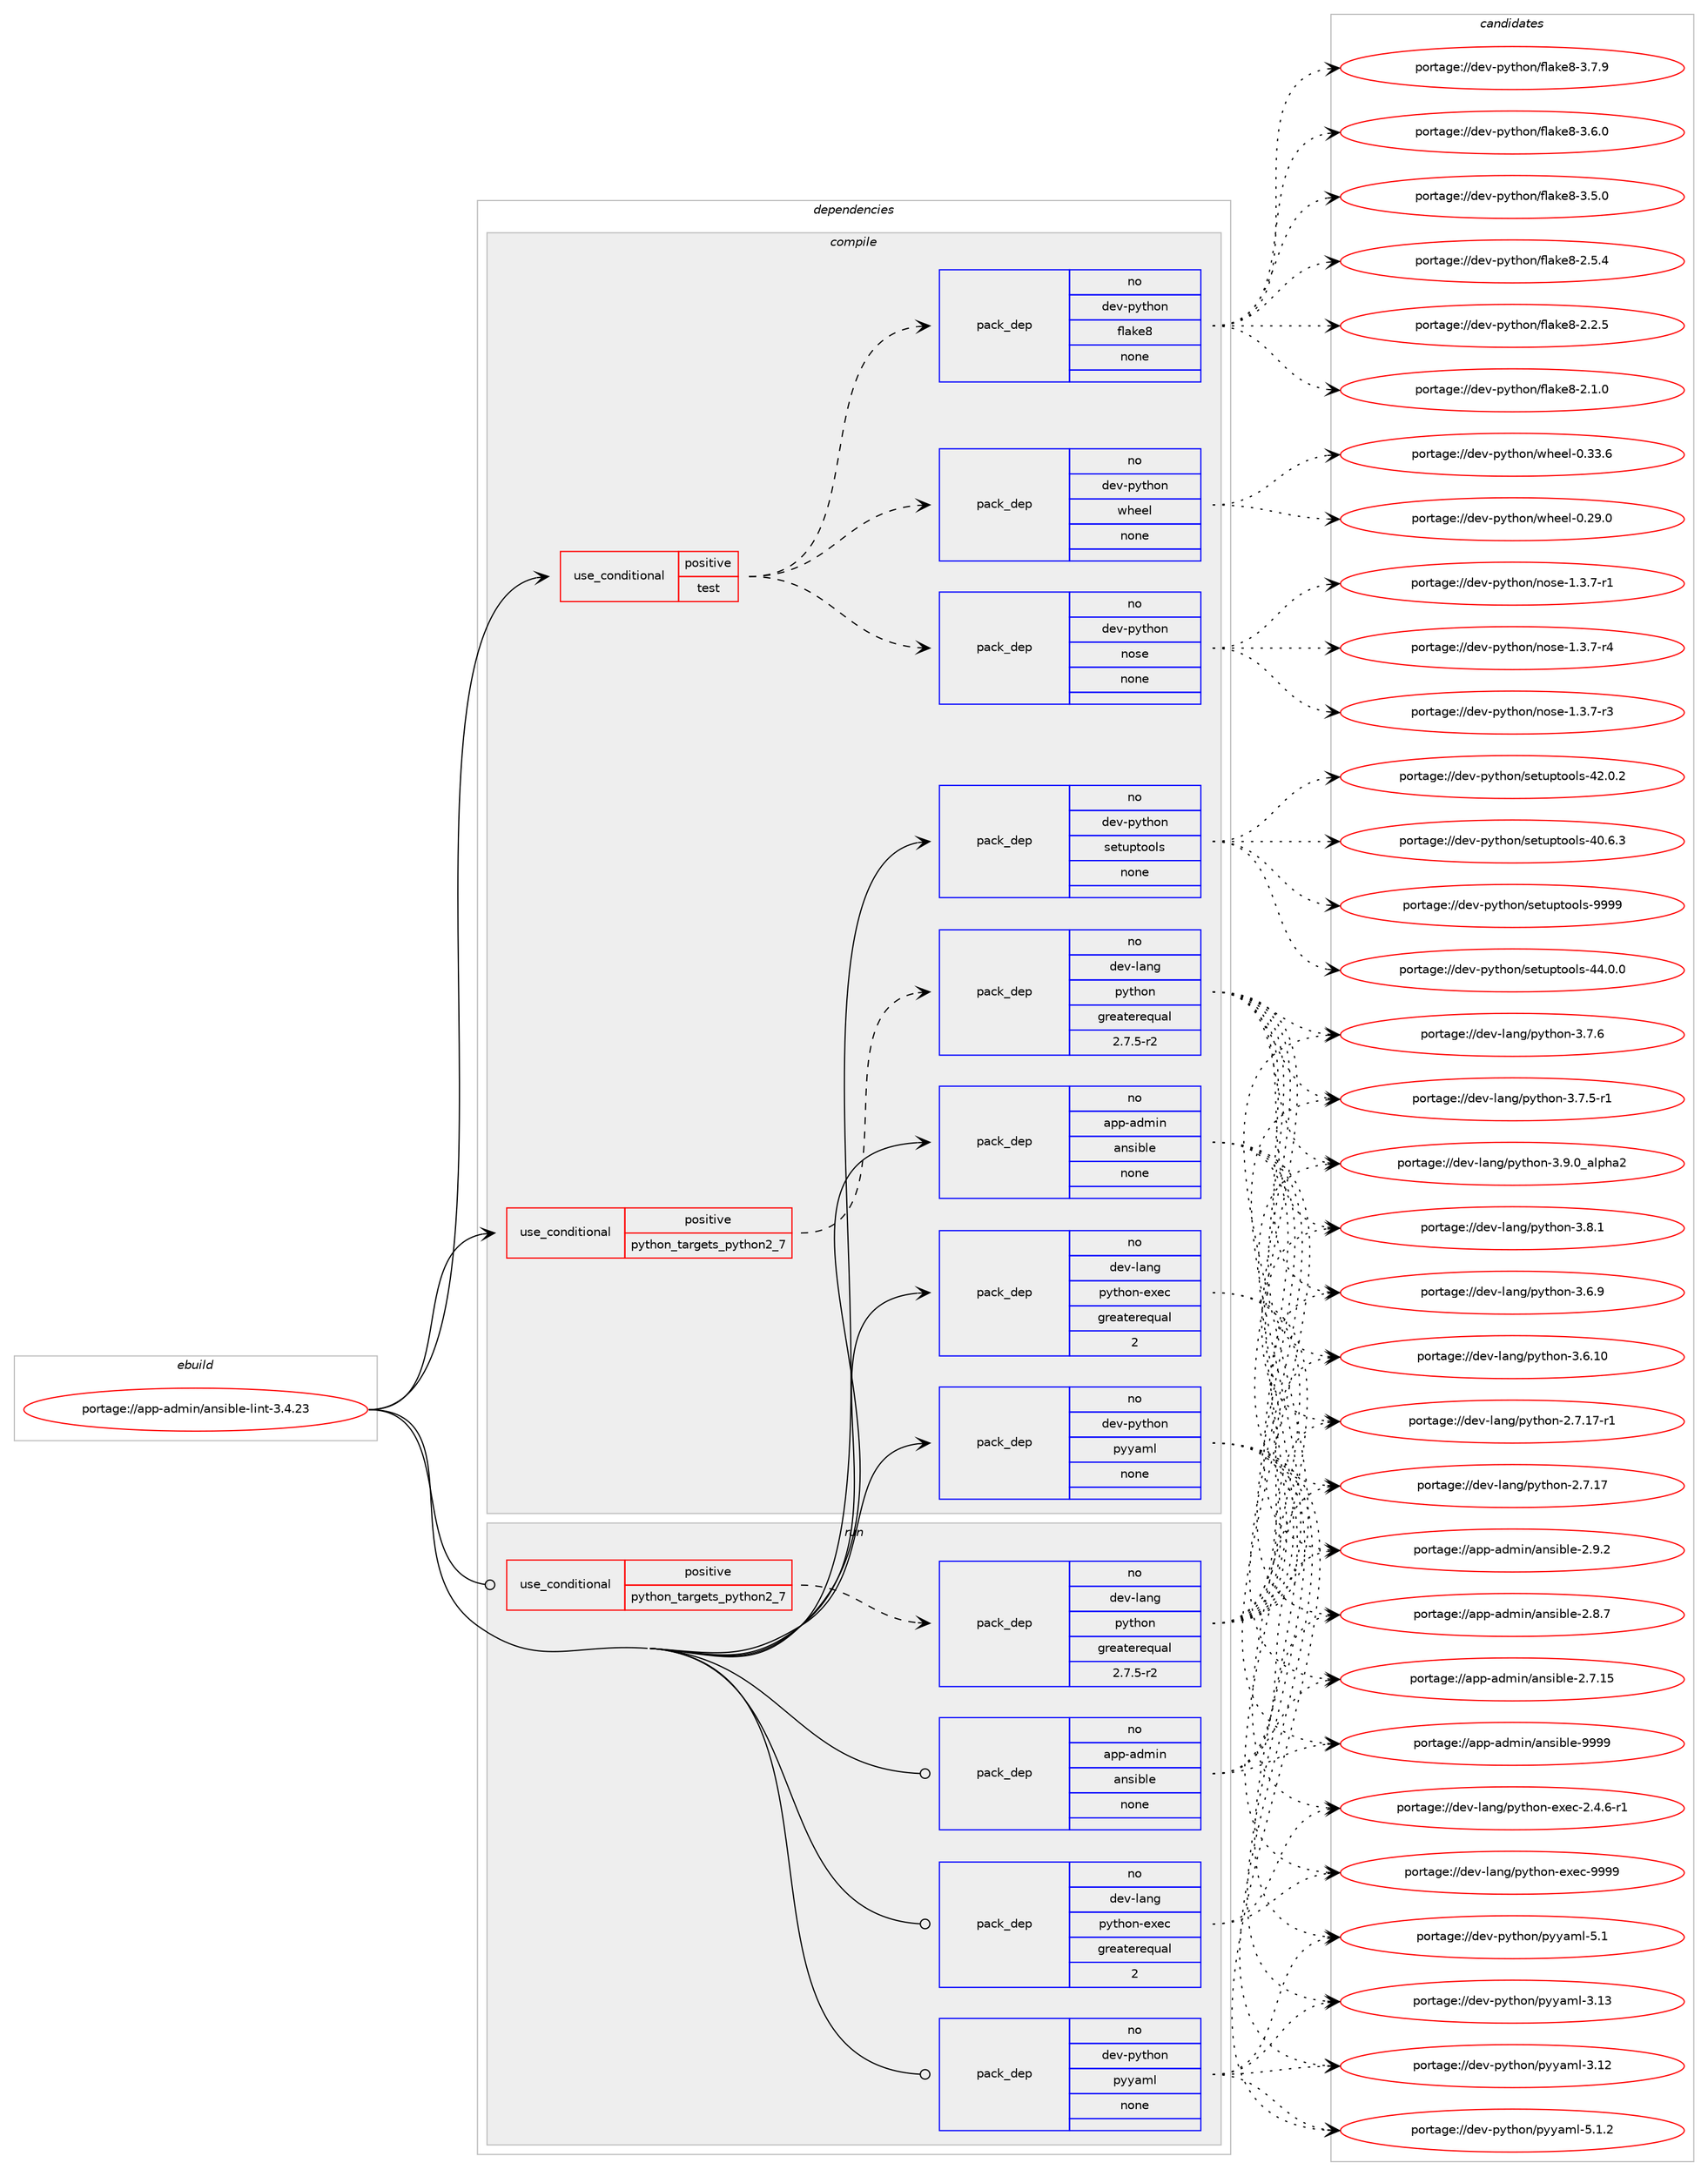 digraph prolog {

# *************
# Graph options
# *************

newrank=true;
concentrate=true;
compound=true;
graph [rankdir=LR,fontname=Helvetica,fontsize=10,ranksep=1.5];#, ranksep=2.5, nodesep=0.2];
edge  [arrowhead=vee];
node  [fontname=Helvetica,fontsize=10];

# **********
# The ebuild
# **********

subgraph cluster_leftcol {
color=gray;
label=<<i>ebuild</i>>;
id [label="portage://app-admin/ansible-lint-3.4.23", color=red, width=4, href="../app-admin/ansible-lint-3.4.23.svg"];
}

# ****************
# The dependencies
# ****************

subgraph cluster_midcol {
color=gray;
label=<<i>dependencies</i>>;
subgraph cluster_compile {
fillcolor="#eeeeee";
style=filled;
label=<<i>compile</i>>;
subgraph cond155681 {
dependency658231 [label=<<TABLE BORDER="0" CELLBORDER="1" CELLSPACING="0" CELLPADDING="4"><TR><TD ROWSPAN="3" CELLPADDING="10">use_conditional</TD></TR><TR><TD>positive</TD></TR><TR><TD>python_targets_python2_7</TD></TR></TABLE>>, shape=none, color=red];
subgraph pack493764 {
dependency658232 [label=<<TABLE BORDER="0" CELLBORDER="1" CELLSPACING="0" CELLPADDING="4" WIDTH="220"><TR><TD ROWSPAN="6" CELLPADDING="30">pack_dep</TD></TR><TR><TD WIDTH="110">no</TD></TR><TR><TD>dev-lang</TD></TR><TR><TD>python</TD></TR><TR><TD>greaterequal</TD></TR><TR><TD>2.7.5-r2</TD></TR></TABLE>>, shape=none, color=blue];
}
dependency658231:e -> dependency658232:w [weight=20,style="dashed",arrowhead="vee"];
}
id:e -> dependency658231:w [weight=20,style="solid",arrowhead="vee"];
subgraph cond155682 {
dependency658233 [label=<<TABLE BORDER="0" CELLBORDER="1" CELLSPACING="0" CELLPADDING="4"><TR><TD ROWSPAN="3" CELLPADDING="10">use_conditional</TD></TR><TR><TD>positive</TD></TR><TR><TD>test</TD></TR></TABLE>>, shape=none, color=red];
subgraph pack493765 {
dependency658234 [label=<<TABLE BORDER="0" CELLBORDER="1" CELLSPACING="0" CELLPADDING="4" WIDTH="220"><TR><TD ROWSPAN="6" CELLPADDING="30">pack_dep</TD></TR><TR><TD WIDTH="110">no</TD></TR><TR><TD>dev-python</TD></TR><TR><TD>flake8</TD></TR><TR><TD>none</TD></TR><TR><TD></TD></TR></TABLE>>, shape=none, color=blue];
}
dependency658233:e -> dependency658234:w [weight=20,style="dashed",arrowhead="vee"];
subgraph pack493766 {
dependency658235 [label=<<TABLE BORDER="0" CELLBORDER="1" CELLSPACING="0" CELLPADDING="4" WIDTH="220"><TR><TD ROWSPAN="6" CELLPADDING="30">pack_dep</TD></TR><TR><TD WIDTH="110">no</TD></TR><TR><TD>dev-python</TD></TR><TR><TD>nose</TD></TR><TR><TD>none</TD></TR><TR><TD></TD></TR></TABLE>>, shape=none, color=blue];
}
dependency658233:e -> dependency658235:w [weight=20,style="dashed",arrowhead="vee"];
subgraph pack493767 {
dependency658236 [label=<<TABLE BORDER="0" CELLBORDER="1" CELLSPACING="0" CELLPADDING="4" WIDTH="220"><TR><TD ROWSPAN="6" CELLPADDING="30">pack_dep</TD></TR><TR><TD WIDTH="110">no</TD></TR><TR><TD>dev-python</TD></TR><TR><TD>wheel</TD></TR><TR><TD>none</TD></TR><TR><TD></TD></TR></TABLE>>, shape=none, color=blue];
}
dependency658233:e -> dependency658236:w [weight=20,style="dashed",arrowhead="vee"];
}
id:e -> dependency658233:w [weight=20,style="solid",arrowhead="vee"];
subgraph pack493768 {
dependency658237 [label=<<TABLE BORDER="0" CELLBORDER="1" CELLSPACING="0" CELLPADDING="4" WIDTH="220"><TR><TD ROWSPAN="6" CELLPADDING="30">pack_dep</TD></TR><TR><TD WIDTH="110">no</TD></TR><TR><TD>app-admin</TD></TR><TR><TD>ansible</TD></TR><TR><TD>none</TD></TR><TR><TD></TD></TR></TABLE>>, shape=none, color=blue];
}
id:e -> dependency658237:w [weight=20,style="solid",arrowhead="vee"];
subgraph pack493769 {
dependency658238 [label=<<TABLE BORDER="0" CELLBORDER="1" CELLSPACING="0" CELLPADDING="4" WIDTH="220"><TR><TD ROWSPAN="6" CELLPADDING="30">pack_dep</TD></TR><TR><TD WIDTH="110">no</TD></TR><TR><TD>dev-lang</TD></TR><TR><TD>python-exec</TD></TR><TR><TD>greaterequal</TD></TR><TR><TD>2</TD></TR></TABLE>>, shape=none, color=blue];
}
id:e -> dependency658238:w [weight=20,style="solid",arrowhead="vee"];
subgraph pack493770 {
dependency658239 [label=<<TABLE BORDER="0" CELLBORDER="1" CELLSPACING="0" CELLPADDING="4" WIDTH="220"><TR><TD ROWSPAN="6" CELLPADDING="30">pack_dep</TD></TR><TR><TD WIDTH="110">no</TD></TR><TR><TD>dev-python</TD></TR><TR><TD>pyyaml</TD></TR><TR><TD>none</TD></TR><TR><TD></TD></TR></TABLE>>, shape=none, color=blue];
}
id:e -> dependency658239:w [weight=20,style="solid",arrowhead="vee"];
subgraph pack493771 {
dependency658240 [label=<<TABLE BORDER="0" CELLBORDER="1" CELLSPACING="0" CELLPADDING="4" WIDTH="220"><TR><TD ROWSPAN="6" CELLPADDING="30">pack_dep</TD></TR><TR><TD WIDTH="110">no</TD></TR><TR><TD>dev-python</TD></TR><TR><TD>setuptools</TD></TR><TR><TD>none</TD></TR><TR><TD></TD></TR></TABLE>>, shape=none, color=blue];
}
id:e -> dependency658240:w [weight=20,style="solid",arrowhead="vee"];
}
subgraph cluster_compileandrun {
fillcolor="#eeeeee";
style=filled;
label=<<i>compile and run</i>>;
}
subgraph cluster_run {
fillcolor="#eeeeee";
style=filled;
label=<<i>run</i>>;
subgraph cond155683 {
dependency658241 [label=<<TABLE BORDER="0" CELLBORDER="1" CELLSPACING="0" CELLPADDING="4"><TR><TD ROWSPAN="3" CELLPADDING="10">use_conditional</TD></TR><TR><TD>positive</TD></TR><TR><TD>python_targets_python2_7</TD></TR></TABLE>>, shape=none, color=red];
subgraph pack493772 {
dependency658242 [label=<<TABLE BORDER="0" CELLBORDER="1" CELLSPACING="0" CELLPADDING="4" WIDTH="220"><TR><TD ROWSPAN="6" CELLPADDING="30">pack_dep</TD></TR><TR><TD WIDTH="110">no</TD></TR><TR><TD>dev-lang</TD></TR><TR><TD>python</TD></TR><TR><TD>greaterequal</TD></TR><TR><TD>2.7.5-r2</TD></TR></TABLE>>, shape=none, color=blue];
}
dependency658241:e -> dependency658242:w [weight=20,style="dashed",arrowhead="vee"];
}
id:e -> dependency658241:w [weight=20,style="solid",arrowhead="odot"];
subgraph pack493773 {
dependency658243 [label=<<TABLE BORDER="0" CELLBORDER="1" CELLSPACING="0" CELLPADDING="4" WIDTH="220"><TR><TD ROWSPAN="6" CELLPADDING="30">pack_dep</TD></TR><TR><TD WIDTH="110">no</TD></TR><TR><TD>app-admin</TD></TR><TR><TD>ansible</TD></TR><TR><TD>none</TD></TR><TR><TD></TD></TR></TABLE>>, shape=none, color=blue];
}
id:e -> dependency658243:w [weight=20,style="solid",arrowhead="odot"];
subgraph pack493774 {
dependency658244 [label=<<TABLE BORDER="0" CELLBORDER="1" CELLSPACING="0" CELLPADDING="4" WIDTH="220"><TR><TD ROWSPAN="6" CELLPADDING="30">pack_dep</TD></TR><TR><TD WIDTH="110">no</TD></TR><TR><TD>dev-lang</TD></TR><TR><TD>python-exec</TD></TR><TR><TD>greaterequal</TD></TR><TR><TD>2</TD></TR></TABLE>>, shape=none, color=blue];
}
id:e -> dependency658244:w [weight=20,style="solid",arrowhead="odot"];
subgraph pack493775 {
dependency658245 [label=<<TABLE BORDER="0" CELLBORDER="1" CELLSPACING="0" CELLPADDING="4" WIDTH="220"><TR><TD ROWSPAN="6" CELLPADDING="30">pack_dep</TD></TR><TR><TD WIDTH="110">no</TD></TR><TR><TD>dev-python</TD></TR><TR><TD>pyyaml</TD></TR><TR><TD>none</TD></TR><TR><TD></TD></TR></TABLE>>, shape=none, color=blue];
}
id:e -> dependency658245:w [weight=20,style="solid",arrowhead="odot"];
}
}

# **************
# The candidates
# **************

subgraph cluster_choices {
rank=same;
color=gray;
label=<<i>candidates</i>>;

subgraph choice493764 {
color=black;
nodesep=1;
choice10010111845108971101034711212111610411111045514657464895971081121049750 [label="portage://dev-lang/python-3.9.0_alpha2", color=red, width=4,href="../dev-lang/python-3.9.0_alpha2.svg"];
choice100101118451089711010347112121116104111110455146564649 [label="portage://dev-lang/python-3.8.1", color=red, width=4,href="../dev-lang/python-3.8.1.svg"];
choice100101118451089711010347112121116104111110455146554654 [label="portage://dev-lang/python-3.7.6", color=red, width=4,href="../dev-lang/python-3.7.6.svg"];
choice1001011184510897110103471121211161041111104551465546534511449 [label="portage://dev-lang/python-3.7.5-r1", color=red, width=4,href="../dev-lang/python-3.7.5-r1.svg"];
choice100101118451089711010347112121116104111110455146544657 [label="portage://dev-lang/python-3.6.9", color=red, width=4,href="../dev-lang/python-3.6.9.svg"];
choice10010111845108971101034711212111610411111045514654464948 [label="portage://dev-lang/python-3.6.10", color=red, width=4,href="../dev-lang/python-3.6.10.svg"];
choice100101118451089711010347112121116104111110455046554649554511449 [label="portage://dev-lang/python-2.7.17-r1", color=red, width=4,href="../dev-lang/python-2.7.17-r1.svg"];
choice10010111845108971101034711212111610411111045504655464955 [label="portage://dev-lang/python-2.7.17", color=red, width=4,href="../dev-lang/python-2.7.17.svg"];
dependency658232:e -> choice10010111845108971101034711212111610411111045514657464895971081121049750:w [style=dotted,weight="100"];
dependency658232:e -> choice100101118451089711010347112121116104111110455146564649:w [style=dotted,weight="100"];
dependency658232:e -> choice100101118451089711010347112121116104111110455146554654:w [style=dotted,weight="100"];
dependency658232:e -> choice1001011184510897110103471121211161041111104551465546534511449:w [style=dotted,weight="100"];
dependency658232:e -> choice100101118451089711010347112121116104111110455146544657:w [style=dotted,weight="100"];
dependency658232:e -> choice10010111845108971101034711212111610411111045514654464948:w [style=dotted,weight="100"];
dependency658232:e -> choice100101118451089711010347112121116104111110455046554649554511449:w [style=dotted,weight="100"];
dependency658232:e -> choice10010111845108971101034711212111610411111045504655464955:w [style=dotted,weight="100"];
}
subgraph choice493765 {
color=black;
nodesep=1;
choice10010111845112121116104111110471021089710710156455146554657 [label="portage://dev-python/flake8-3.7.9", color=red, width=4,href="../dev-python/flake8-3.7.9.svg"];
choice10010111845112121116104111110471021089710710156455146544648 [label="portage://dev-python/flake8-3.6.0", color=red, width=4,href="../dev-python/flake8-3.6.0.svg"];
choice10010111845112121116104111110471021089710710156455146534648 [label="portage://dev-python/flake8-3.5.0", color=red, width=4,href="../dev-python/flake8-3.5.0.svg"];
choice10010111845112121116104111110471021089710710156455046534652 [label="portage://dev-python/flake8-2.5.4", color=red, width=4,href="../dev-python/flake8-2.5.4.svg"];
choice10010111845112121116104111110471021089710710156455046504653 [label="portage://dev-python/flake8-2.2.5", color=red, width=4,href="../dev-python/flake8-2.2.5.svg"];
choice10010111845112121116104111110471021089710710156455046494648 [label="portage://dev-python/flake8-2.1.0", color=red, width=4,href="../dev-python/flake8-2.1.0.svg"];
dependency658234:e -> choice10010111845112121116104111110471021089710710156455146554657:w [style=dotted,weight="100"];
dependency658234:e -> choice10010111845112121116104111110471021089710710156455146544648:w [style=dotted,weight="100"];
dependency658234:e -> choice10010111845112121116104111110471021089710710156455146534648:w [style=dotted,weight="100"];
dependency658234:e -> choice10010111845112121116104111110471021089710710156455046534652:w [style=dotted,weight="100"];
dependency658234:e -> choice10010111845112121116104111110471021089710710156455046504653:w [style=dotted,weight="100"];
dependency658234:e -> choice10010111845112121116104111110471021089710710156455046494648:w [style=dotted,weight="100"];
}
subgraph choice493766 {
color=black;
nodesep=1;
choice10010111845112121116104111110471101111151014549465146554511452 [label="portage://dev-python/nose-1.3.7-r4", color=red, width=4,href="../dev-python/nose-1.3.7-r4.svg"];
choice10010111845112121116104111110471101111151014549465146554511451 [label="portage://dev-python/nose-1.3.7-r3", color=red, width=4,href="../dev-python/nose-1.3.7-r3.svg"];
choice10010111845112121116104111110471101111151014549465146554511449 [label="portage://dev-python/nose-1.3.7-r1", color=red, width=4,href="../dev-python/nose-1.3.7-r1.svg"];
dependency658235:e -> choice10010111845112121116104111110471101111151014549465146554511452:w [style=dotted,weight="100"];
dependency658235:e -> choice10010111845112121116104111110471101111151014549465146554511451:w [style=dotted,weight="100"];
dependency658235:e -> choice10010111845112121116104111110471101111151014549465146554511449:w [style=dotted,weight="100"];
}
subgraph choice493767 {
color=black;
nodesep=1;
choice100101118451121211161041111104711910410110110845484651514654 [label="portage://dev-python/wheel-0.33.6", color=red, width=4,href="../dev-python/wheel-0.33.6.svg"];
choice100101118451121211161041111104711910410110110845484650574648 [label="portage://dev-python/wheel-0.29.0", color=red, width=4,href="../dev-python/wheel-0.29.0.svg"];
dependency658236:e -> choice100101118451121211161041111104711910410110110845484651514654:w [style=dotted,weight="100"];
dependency658236:e -> choice100101118451121211161041111104711910410110110845484650574648:w [style=dotted,weight="100"];
}
subgraph choice493768 {
color=black;
nodesep=1;
choice9711211245971001091051104797110115105981081014557575757 [label="portage://app-admin/ansible-9999", color=red, width=4,href="../app-admin/ansible-9999.svg"];
choice971121124597100109105110479711011510598108101455046574650 [label="portage://app-admin/ansible-2.9.2", color=red, width=4,href="../app-admin/ansible-2.9.2.svg"];
choice971121124597100109105110479711011510598108101455046564655 [label="portage://app-admin/ansible-2.8.7", color=red, width=4,href="../app-admin/ansible-2.8.7.svg"];
choice97112112459710010910511047971101151059810810145504655464953 [label="portage://app-admin/ansible-2.7.15", color=red, width=4,href="../app-admin/ansible-2.7.15.svg"];
dependency658237:e -> choice9711211245971001091051104797110115105981081014557575757:w [style=dotted,weight="100"];
dependency658237:e -> choice971121124597100109105110479711011510598108101455046574650:w [style=dotted,weight="100"];
dependency658237:e -> choice971121124597100109105110479711011510598108101455046564655:w [style=dotted,weight="100"];
dependency658237:e -> choice97112112459710010910511047971101151059810810145504655464953:w [style=dotted,weight="100"];
}
subgraph choice493769 {
color=black;
nodesep=1;
choice10010111845108971101034711212111610411111045101120101994557575757 [label="portage://dev-lang/python-exec-9999", color=red, width=4,href="../dev-lang/python-exec-9999.svg"];
choice10010111845108971101034711212111610411111045101120101994550465246544511449 [label="portage://dev-lang/python-exec-2.4.6-r1", color=red, width=4,href="../dev-lang/python-exec-2.4.6-r1.svg"];
dependency658238:e -> choice10010111845108971101034711212111610411111045101120101994557575757:w [style=dotted,weight="100"];
dependency658238:e -> choice10010111845108971101034711212111610411111045101120101994550465246544511449:w [style=dotted,weight="100"];
}
subgraph choice493770 {
color=black;
nodesep=1;
choice100101118451121211161041111104711212112197109108455346494650 [label="portage://dev-python/pyyaml-5.1.2", color=red, width=4,href="../dev-python/pyyaml-5.1.2.svg"];
choice10010111845112121116104111110471121211219710910845534649 [label="portage://dev-python/pyyaml-5.1", color=red, width=4,href="../dev-python/pyyaml-5.1.svg"];
choice1001011184511212111610411111047112121121971091084551464951 [label="portage://dev-python/pyyaml-3.13", color=red, width=4,href="../dev-python/pyyaml-3.13.svg"];
choice1001011184511212111610411111047112121121971091084551464950 [label="portage://dev-python/pyyaml-3.12", color=red, width=4,href="../dev-python/pyyaml-3.12.svg"];
dependency658239:e -> choice100101118451121211161041111104711212112197109108455346494650:w [style=dotted,weight="100"];
dependency658239:e -> choice10010111845112121116104111110471121211219710910845534649:w [style=dotted,weight="100"];
dependency658239:e -> choice1001011184511212111610411111047112121121971091084551464951:w [style=dotted,weight="100"];
dependency658239:e -> choice1001011184511212111610411111047112121121971091084551464950:w [style=dotted,weight="100"];
}
subgraph choice493771 {
color=black;
nodesep=1;
choice10010111845112121116104111110471151011161171121161111111081154557575757 [label="portage://dev-python/setuptools-9999", color=red, width=4,href="../dev-python/setuptools-9999.svg"];
choice100101118451121211161041111104711510111611711211611111110811545525246484648 [label="portage://dev-python/setuptools-44.0.0", color=red, width=4,href="../dev-python/setuptools-44.0.0.svg"];
choice100101118451121211161041111104711510111611711211611111110811545525046484650 [label="portage://dev-python/setuptools-42.0.2", color=red, width=4,href="../dev-python/setuptools-42.0.2.svg"];
choice100101118451121211161041111104711510111611711211611111110811545524846544651 [label="portage://dev-python/setuptools-40.6.3", color=red, width=4,href="../dev-python/setuptools-40.6.3.svg"];
dependency658240:e -> choice10010111845112121116104111110471151011161171121161111111081154557575757:w [style=dotted,weight="100"];
dependency658240:e -> choice100101118451121211161041111104711510111611711211611111110811545525246484648:w [style=dotted,weight="100"];
dependency658240:e -> choice100101118451121211161041111104711510111611711211611111110811545525046484650:w [style=dotted,weight="100"];
dependency658240:e -> choice100101118451121211161041111104711510111611711211611111110811545524846544651:w [style=dotted,weight="100"];
}
subgraph choice493772 {
color=black;
nodesep=1;
choice10010111845108971101034711212111610411111045514657464895971081121049750 [label="portage://dev-lang/python-3.9.0_alpha2", color=red, width=4,href="../dev-lang/python-3.9.0_alpha2.svg"];
choice100101118451089711010347112121116104111110455146564649 [label="portage://dev-lang/python-3.8.1", color=red, width=4,href="../dev-lang/python-3.8.1.svg"];
choice100101118451089711010347112121116104111110455146554654 [label="portage://dev-lang/python-3.7.6", color=red, width=4,href="../dev-lang/python-3.7.6.svg"];
choice1001011184510897110103471121211161041111104551465546534511449 [label="portage://dev-lang/python-3.7.5-r1", color=red, width=4,href="../dev-lang/python-3.7.5-r1.svg"];
choice100101118451089711010347112121116104111110455146544657 [label="portage://dev-lang/python-3.6.9", color=red, width=4,href="../dev-lang/python-3.6.9.svg"];
choice10010111845108971101034711212111610411111045514654464948 [label="portage://dev-lang/python-3.6.10", color=red, width=4,href="../dev-lang/python-3.6.10.svg"];
choice100101118451089711010347112121116104111110455046554649554511449 [label="portage://dev-lang/python-2.7.17-r1", color=red, width=4,href="../dev-lang/python-2.7.17-r1.svg"];
choice10010111845108971101034711212111610411111045504655464955 [label="portage://dev-lang/python-2.7.17", color=red, width=4,href="../dev-lang/python-2.7.17.svg"];
dependency658242:e -> choice10010111845108971101034711212111610411111045514657464895971081121049750:w [style=dotted,weight="100"];
dependency658242:e -> choice100101118451089711010347112121116104111110455146564649:w [style=dotted,weight="100"];
dependency658242:e -> choice100101118451089711010347112121116104111110455146554654:w [style=dotted,weight="100"];
dependency658242:e -> choice1001011184510897110103471121211161041111104551465546534511449:w [style=dotted,weight="100"];
dependency658242:e -> choice100101118451089711010347112121116104111110455146544657:w [style=dotted,weight="100"];
dependency658242:e -> choice10010111845108971101034711212111610411111045514654464948:w [style=dotted,weight="100"];
dependency658242:e -> choice100101118451089711010347112121116104111110455046554649554511449:w [style=dotted,weight="100"];
dependency658242:e -> choice10010111845108971101034711212111610411111045504655464955:w [style=dotted,weight="100"];
}
subgraph choice493773 {
color=black;
nodesep=1;
choice9711211245971001091051104797110115105981081014557575757 [label="portage://app-admin/ansible-9999", color=red, width=4,href="../app-admin/ansible-9999.svg"];
choice971121124597100109105110479711011510598108101455046574650 [label="portage://app-admin/ansible-2.9.2", color=red, width=4,href="../app-admin/ansible-2.9.2.svg"];
choice971121124597100109105110479711011510598108101455046564655 [label="portage://app-admin/ansible-2.8.7", color=red, width=4,href="../app-admin/ansible-2.8.7.svg"];
choice97112112459710010910511047971101151059810810145504655464953 [label="portage://app-admin/ansible-2.7.15", color=red, width=4,href="../app-admin/ansible-2.7.15.svg"];
dependency658243:e -> choice9711211245971001091051104797110115105981081014557575757:w [style=dotted,weight="100"];
dependency658243:e -> choice971121124597100109105110479711011510598108101455046574650:w [style=dotted,weight="100"];
dependency658243:e -> choice971121124597100109105110479711011510598108101455046564655:w [style=dotted,weight="100"];
dependency658243:e -> choice97112112459710010910511047971101151059810810145504655464953:w [style=dotted,weight="100"];
}
subgraph choice493774 {
color=black;
nodesep=1;
choice10010111845108971101034711212111610411111045101120101994557575757 [label="portage://dev-lang/python-exec-9999", color=red, width=4,href="../dev-lang/python-exec-9999.svg"];
choice10010111845108971101034711212111610411111045101120101994550465246544511449 [label="portage://dev-lang/python-exec-2.4.6-r1", color=red, width=4,href="../dev-lang/python-exec-2.4.6-r1.svg"];
dependency658244:e -> choice10010111845108971101034711212111610411111045101120101994557575757:w [style=dotted,weight="100"];
dependency658244:e -> choice10010111845108971101034711212111610411111045101120101994550465246544511449:w [style=dotted,weight="100"];
}
subgraph choice493775 {
color=black;
nodesep=1;
choice100101118451121211161041111104711212112197109108455346494650 [label="portage://dev-python/pyyaml-5.1.2", color=red, width=4,href="../dev-python/pyyaml-5.1.2.svg"];
choice10010111845112121116104111110471121211219710910845534649 [label="portage://dev-python/pyyaml-5.1", color=red, width=4,href="../dev-python/pyyaml-5.1.svg"];
choice1001011184511212111610411111047112121121971091084551464951 [label="portage://dev-python/pyyaml-3.13", color=red, width=4,href="../dev-python/pyyaml-3.13.svg"];
choice1001011184511212111610411111047112121121971091084551464950 [label="portage://dev-python/pyyaml-3.12", color=red, width=4,href="../dev-python/pyyaml-3.12.svg"];
dependency658245:e -> choice100101118451121211161041111104711212112197109108455346494650:w [style=dotted,weight="100"];
dependency658245:e -> choice10010111845112121116104111110471121211219710910845534649:w [style=dotted,weight="100"];
dependency658245:e -> choice1001011184511212111610411111047112121121971091084551464951:w [style=dotted,weight="100"];
dependency658245:e -> choice1001011184511212111610411111047112121121971091084551464950:w [style=dotted,weight="100"];
}
}

}
